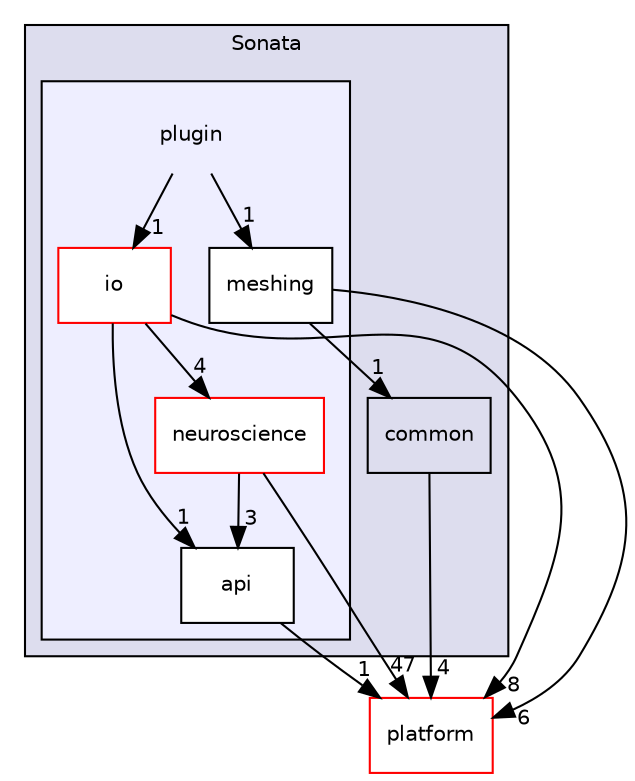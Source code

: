 digraph "bioexplorer/backend/plugins/Sonata/plugin" {
  compound=true
  node [ fontsize="10", fontname="Helvetica"];
  edge [ labelfontsize="10", labelfontname="Helvetica"];
  subgraph clusterdir_708f202f5c67cf0588d273d79cc707c8 {
    graph [ bgcolor="#ddddee", pencolor="black", label="Sonata" fontname="Helvetica", fontsize="10", URL="dir_708f202f5c67cf0588d273d79cc707c8.html"]
  dir_26ddc90037ea0f279e3316cb1bad6b6d [shape=box label="common" URL="dir_26ddc90037ea0f279e3316cb1bad6b6d.html"];
  subgraph clusterdir_ad1e054ad47d824a391bc455c4fe0df7 {
    graph [ bgcolor="#eeeeff", pencolor="black", label="" URL="dir_ad1e054ad47d824a391bc455c4fe0df7.html"];
    dir_ad1e054ad47d824a391bc455c4fe0df7 [shape=plaintext label="plugin"];
  dir_3b7f3ace1299a9efd090ecc9021e4bb3 [shape=box label="api" fillcolor="white" style="filled" URL="dir_3b7f3ace1299a9efd090ecc9021e4bb3.html"];
  dir_ddd1bd9a0249165aa9190d79d3adf2ae [shape=box label="io" fillcolor="white" style="filled" color="red" URL="dir_ddd1bd9a0249165aa9190d79d3adf2ae.html"];
  dir_09a772a2e8e0aa7f51876a19be4c6a69 [shape=box label="meshing" fillcolor="white" style="filled" URL="dir_09a772a2e8e0aa7f51876a19be4c6a69.html"];
  dir_b440e75eee5fec4c8bdb898273bf5cee [shape=box label="neuroscience" fillcolor="white" style="filled" color="red" URL="dir_b440e75eee5fec4c8bdb898273bf5cee.html"];
  }
  }
  dir_c5a52a81292cf9a5167198f4f346d6d9 [shape=box label="platform" fillcolor="white" style="filled" color="red" URL="dir_c5a52a81292cf9a5167198f4f346d6d9.html"];
  dir_b440e75eee5fec4c8bdb898273bf5cee->dir_3b7f3ace1299a9efd090ecc9021e4bb3 [headlabel="3", labeldistance=1.5 headhref="dir_000034_000031.html"];
  dir_b440e75eee5fec4c8bdb898273bf5cee->dir_c5a52a81292cf9a5167198f4f346d6d9 [headlabel="47", labeldistance=1.5 headhref="dir_000034_000062.html"];
  dir_ddd1bd9a0249165aa9190d79d3adf2ae->dir_3b7f3ace1299a9efd090ecc9021e4bb3 [headlabel="1", labeldistance=1.5 headhref="dir_000032_000031.html"];
  dir_ddd1bd9a0249165aa9190d79d3adf2ae->dir_b440e75eee5fec4c8bdb898273bf5cee [headlabel="4", labeldistance=1.5 headhref="dir_000032_000034.html"];
  dir_ddd1bd9a0249165aa9190d79d3adf2ae->dir_c5a52a81292cf9a5167198f4f346d6d9 [headlabel="8", labeldistance=1.5 headhref="dir_000032_000062.html"];
  dir_ad1e054ad47d824a391bc455c4fe0df7->dir_09a772a2e8e0aa7f51876a19be4c6a69 [headlabel="1", labeldistance=1.5 headhref="dir_000030_000033.html"];
  dir_ad1e054ad47d824a391bc455c4fe0df7->dir_ddd1bd9a0249165aa9190d79d3adf2ae [headlabel="1", labeldistance=1.5 headhref="dir_000030_000032.html"];
  dir_3b7f3ace1299a9efd090ecc9021e4bb3->dir_c5a52a81292cf9a5167198f4f346d6d9 [headlabel="1", labeldistance=1.5 headhref="dir_000031_000062.html"];
  dir_09a772a2e8e0aa7f51876a19be4c6a69->dir_26ddc90037ea0f279e3316cb1bad6b6d [headlabel="1", labeldistance=1.5 headhref="dir_000033_000093.html"];
  dir_09a772a2e8e0aa7f51876a19be4c6a69->dir_c5a52a81292cf9a5167198f4f346d6d9 [headlabel="6", labeldistance=1.5 headhref="dir_000033_000062.html"];
  dir_26ddc90037ea0f279e3316cb1bad6b6d->dir_c5a52a81292cf9a5167198f4f346d6d9 [headlabel="4", labeldistance=1.5 headhref="dir_000093_000062.html"];
}
